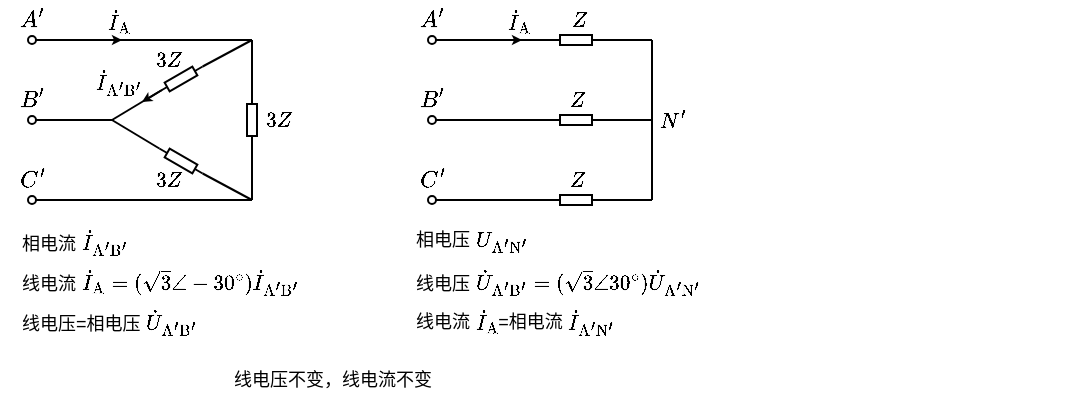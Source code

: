 <mxfile version="17.2.1" type="device"><diagram id="CeveiE6eDGW2vwPoFcSU" name="第 1 页"><mxGraphModel dx="523" dy="381" grid="1" gridSize="5" guides="1" tooltips="1" connect="1" arrows="1" fold="1" page="1" pageScale="1" pageWidth="827" pageHeight="1169" math="1" shadow="0"><root><mxCell id="0"/><mxCell id="1" parent="0"/><mxCell id="3xigJbySS-pHtRrXFjnq-4" value="" style="endArrow=none;html=1;rounded=0;fontSize=10;startSize=4;endSize=4;entryX=1;entryY=0.5;entryDx=0;entryDy=0;entryPerimeter=0;" edge="1" parent="1" target="3xigJbySS-pHtRrXFjnq-5"><mxGeometry width="50" height="50" relative="1" as="geometry"><mxPoint x="300" y="120" as="sourcePoint"/><mxPoint x="497" y="90.5" as="targetPoint"/></mxGeometry></mxCell><mxCell id="3xigJbySS-pHtRrXFjnq-5" value="" style="pointerEvents=1;verticalLabelPosition=bottom;shadow=0;dashed=0;align=center;html=1;verticalAlign=top;shape=mxgraph.electrical.resistors.resistor_1;fontSize=10;direction=north;" vertex="1" parent="1"><mxGeometry x="297.5" y="147.5" width="5" height="25" as="geometry"/></mxCell><mxCell id="3xigJbySS-pHtRrXFjnq-6" value="" style="endArrow=none;html=1;rounded=0;fontSize=10;startSize=4;endSize=4;exitX=0;exitY=0.5;exitDx=0;exitDy=0;exitPerimeter=0;" edge="1" parent="1" source="3xigJbySS-pHtRrXFjnq-5"><mxGeometry width="50" height="50" relative="1" as="geometry"><mxPoint x="389.5" y="75.5" as="sourcePoint"/><mxPoint x="300" y="200" as="targetPoint"/></mxGeometry></mxCell><mxCell id="3xigJbySS-pHtRrXFjnq-9" value="" style="endArrow=none;html=1;rounded=0;startArrow=oval;startFill=0;startSize=4;endSize=4;" edge="1" parent="1"><mxGeometry width="50" height="50" relative="1" as="geometry"><mxPoint x="190" y="120" as="sourcePoint"/><mxPoint x="300" y="120" as="targetPoint"/></mxGeometry></mxCell><mxCell id="3xigJbySS-pHtRrXFjnq-10" value="" style="pointerEvents=1;verticalLabelPosition=bottom;shadow=0;dashed=0;align=center;html=1;verticalAlign=top;shape=mxgraph.electrical.resistors.resistor_1;fontSize=10;direction=north;rotation=60;" vertex="1" parent="1"><mxGeometry x="262" y="127" width="5" height="25" as="geometry"/></mxCell><mxCell id="3xigJbySS-pHtRrXFjnq-11" value="" style="endArrow=none;html=1;rounded=0;startSize=4;endSize=4;exitX=1;exitY=0.5;exitDx=0;exitDy=0;exitPerimeter=0;" edge="1" parent="1" source="3xigJbySS-pHtRrXFjnq-10"><mxGeometry width="50" height="50" relative="1" as="geometry"><mxPoint x="220" y="185" as="sourcePoint"/><mxPoint x="300" y="120" as="targetPoint"/></mxGeometry></mxCell><mxCell id="3xigJbySS-pHtRrXFjnq-12" value="" style="endArrow=none;html=1;rounded=0;startSize=4;endSize=4;entryX=0;entryY=0.5;entryDx=0;entryDy=0;entryPerimeter=0;" edge="1" parent="1" target="3xigJbySS-pHtRrXFjnq-10"><mxGeometry width="50" height="50" relative="1" as="geometry"><mxPoint x="230" y="160" as="sourcePoint"/><mxPoint x="255" y="150" as="targetPoint"/></mxGeometry></mxCell><mxCell id="3xigJbySS-pHtRrXFjnq-13" value="" style="pointerEvents=1;verticalLabelPosition=bottom;shadow=0;dashed=0;align=center;html=1;verticalAlign=top;shape=mxgraph.electrical.resistors.resistor_1;fontSize=10;direction=north;rotation=120;" vertex="1" parent="1"><mxGeometry x="262" y="168" width="5" height="25" as="geometry"/></mxCell><mxCell id="3xigJbySS-pHtRrXFjnq-14" value="" style="endArrow=none;html=1;rounded=0;startSize=4;endSize=4;exitX=1;exitY=0.5;exitDx=0;exitDy=0;exitPerimeter=0;" edge="1" parent="1" source="3xigJbySS-pHtRrXFjnq-13"><mxGeometry width="50" height="50" relative="1" as="geometry"><mxPoint x="225" y="190" as="sourcePoint"/><mxPoint x="300" y="200" as="targetPoint"/></mxGeometry></mxCell><mxCell id="3xigJbySS-pHtRrXFjnq-15" value="" style="endArrow=none;html=1;rounded=0;startSize=4;endSize=4;entryX=0;entryY=0.5;entryDx=0;entryDy=0;entryPerimeter=0;" edge="1" parent="1" target="3xigJbySS-pHtRrXFjnq-13"><mxGeometry width="50" height="50" relative="1" as="geometry"><mxPoint x="230" y="160" as="sourcePoint"/><mxPoint x="260" y="155" as="targetPoint"/></mxGeometry></mxCell><mxCell id="3xigJbySS-pHtRrXFjnq-16" value="" style="endArrow=none;html=1;rounded=0;startArrow=oval;startFill=0;startSize=4;endSize=4;" edge="1" parent="1"><mxGeometry width="50" height="50" relative="1" as="geometry"><mxPoint x="190" y="160" as="sourcePoint"/><mxPoint x="230" y="160" as="targetPoint"/></mxGeometry></mxCell><mxCell id="3xigJbySS-pHtRrXFjnq-17" value="" style="endArrow=none;html=1;rounded=0;startArrow=oval;startFill=0;startSize=4;endSize=4;" edge="1" parent="1"><mxGeometry width="50" height="50" relative="1" as="geometry"><mxPoint x="190" y="200" as="sourcePoint"/><mxPoint x="300" y="200" as="targetPoint"/></mxGeometry></mxCell><mxCell id="3xigJbySS-pHtRrXFjnq-18" value="&lt;font style=&quot;font-size: 10px;&quot;&gt;$$A'$$&lt;/font&gt;" style="text;html=1;align=center;verticalAlign=middle;resizable=1;points=[];autosize=1;strokeColor=none;fillColor=none;movable=1;rotatable=1;deletable=1;editable=1;connectable=1;fontSize=10;" vertex="1" parent="1"><mxGeometry x="180" y="100" width="20" height="20" as="geometry"/></mxCell><mxCell id="3xigJbySS-pHtRrXFjnq-19" value="&lt;font style=&quot;font-size: 10px;&quot;&gt;$$B'$$&lt;/font&gt;" style="text;html=1;align=center;verticalAlign=middle;resizable=1;points=[];autosize=1;strokeColor=none;fillColor=none;movable=1;rotatable=1;deletable=1;editable=1;connectable=1;fontSize=10;" vertex="1" parent="1"><mxGeometry x="180" y="140" width="20" height="20" as="geometry"/></mxCell><mxCell id="3xigJbySS-pHtRrXFjnq-20" value="&lt;font style=&quot;font-size: 10px;&quot;&gt;$$C'$$&lt;/font&gt;" style="text;html=1;align=center;verticalAlign=middle;resizable=1;points=[];autosize=1;strokeColor=none;fillColor=none;movable=1;rotatable=1;deletable=1;editable=1;connectable=1;fontSize=10;" vertex="1" parent="1"><mxGeometry x="180" y="180" width="20" height="20" as="geometry"/></mxCell><mxCell id="3xigJbySS-pHtRrXFjnq-21" value="" style="endArrow=classic;html=1;rounded=0;fontSize=9;startSize=2;endSize=2;" edge="1" parent="1"><mxGeometry width="50" height="50" relative="1" as="geometry"><mxPoint x="255" y="145" as="sourcePoint"/><mxPoint x="245" y="151" as="targetPoint"/></mxGeometry></mxCell><mxCell id="3xigJbySS-pHtRrXFjnq-23" value="$$\dot{I}_{\mathrm{A'B'}}$$" style="text;html=1;align=center;verticalAlign=middle;resizable=1;points=[];autosize=1;strokeColor=none;fillColor=none;fontSize=9;movable=1;rotatable=1;deletable=1;editable=1;connectable=1;" vertex="1" parent="1"><mxGeometry x="220" y="129.5" width="25" height="20" as="geometry"/></mxCell><mxCell id="3xigJbySS-pHtRrXFjnq-24" value="" style="endArrow=classic;html=1;rounded=0;fontSize=9;startSize=2;endSize=2;" edge="1" parent="1"><mxGeometry width="50" height="50" relative="1" as="geometry"><mxPoint x="220" y="120" as="sourcePoint"/><mxPoint x="235" y="120" as="targetPoint"/></mxGeometry></mxCell><mxCell id="3xigJbySS-pHtRrXFjnq-25" value="$$\dot{I}_{\mathrm{A}}$$" style="text;html=1;align=center;verticalAlign=middle;resizable=1;points=[];autosize=1;strokeColor=none;fillColor=none;fontSize=9;movable=1;rotatable=1;deletable=1;editable=1;connectable=1;" vertex="1" parent="1"><mxGeometry x="225" y="100" width="15" height="20" as="geometry"/></mxCell><mxCell id="3xigJbySS-pHtRrXFjnq-26" value="线电压 \(\dot{U}_{\mathrm{A'B'}}=(\sqrt{3}\angle 30^{\circ})\dot{U}_{\mathrm{A'N'}}\)" style="text;html=1;align=left;verticalAlign=middle;resizable=1;points=[];autosize=1;strokeColor=none;fillColor=none;fontSize=9;movable=1;rotatable=1;deletable=1;editable=1;connectable=1;" vertex="1" parent="1"><mxGeometry x="380" y="230" width="100" height="20" as="geometry"/></mxCell><mxCell id="3xigJbySS-pHtRrXFjnq-27" value="相电流 \(\dot{I}_{\mathrm{A'B'}}\)" style="text;html=1;align=left;verticalAlign=middle;resizable=1;points=[];autosize=1;strokeColor=none;fillColor=none;fontSize=9;movable=1;rotatable=1;deletable=1;editable=1;connectable=1;" vertex="1" parent="1"><mxGeometry x="182.5" y="210" width="100" height="20" as="geometry"/></mxCell><mxCell id="3xigJbySS-pHtRrXFjnq-28" value="线电流 \(\dot{I}_{\mathrm{A}}=(\sqrt{3}\angle -30^{\circ}&lt;br&gt;)\dot{I}_{\mathrm{A'B'}}\)" style="text;html=1;align=left;verticalAlign=middle;resizable=1;points=[];autosize=1;strokeColor=none;fillColor=none;fontSize=9;movable=1;rotatable=1;deletable=1;editable=1;connectable=1;" vertex="1" parent="1"><mxGeometry x="182.5" y="230" width="100" height="20" as="geometry"/></mxCell><mxCell id="3xigJbySS-pHtRrXFjnq-29" value="线电压=相电压 \(\dot{U}_{\mathrm{A'B'}}\)" style="text;html=1;align=left;verticalAlign=middle;resizable=1;points=[];autosize=1;strokeColor=none;fillColor=none;fontSize=9;movable=1;rotatable=1;deletable=1;editable=1;connectable=1;" vertex="1" parent="1"><mxGeometry x="182.5" y="250" width="100" height="20" as="geometry"/></mxCell><mxCell id="3xigJbySS-pHtRrXFjnq-30" value="相电压 \(U_{\mathrm{A'N'}}\)" style="text;html=1;align=left;verticalAlign=middle;resizable=1;points=[];autosize=1;strokeColor=none;fillColor=none;fontSize=9;movable=1;rotatable=1;deletable=1;editable=1;connectable=1;" vertex="1" parent="1"><mxGeometry x="380" y="210" width="100" height="20" as="geometry"/></mxCell><mxCell id="3xigJbySS-pHtRrXFjnq-34" value="" style="endArrow=none;html=1;rounded=0;fontSize=10;startSize=4;endSize=4;entryX=1;entryY=0.5;entryDx=0;entryDy=0;entryPerimeter=0;" edge="1" parent="1" target="3xigJbySS-pHtRrXFjnq-35"><mxGeometry width="50" height="50" relative="1" as="geometry"><mxPoint x="500" y="160" as="sourcePoint"/><mxPoint x="659" y="90.5" as="targetPoint"/></mxGeometry></mxCell><mxCell id="3xigJbySS-pHtRrXFjnq-35" value="" style="pointerEvents=1;verticalLabelPosition=bottom;shadow=0;dashed=0;align=center;html=1;verticalAlign=top;shape=mxgraph.electrical.resistors.resistor_1;fontSize=10;direction=east;" vertex="1" parent="1"><mxGeometry x="449.5" y="157.5" width="25" height="5" as="geometry"/></mxCell><mxCell id="3xigJbySS-pHtRrXFjnq-44" value="" style="endArrow=none;html=1;rounded=0;startArrow=oval;startFill=0;startSize=4;endSize=4;entryX=0;entryY=0.5;entryDx=0;entryDy=0;entryPerimeter=0;" edge="1" parent="1" target="3xigJbySS-pHtRrXFjnq-35"><mxGeometry width="50" height="50" relative="1" as="geometry"><mxPoint x="390" y="160" as="sourcePoint"/><mxPoint x="430" y="160" as="targetPoint"/></mxGeometry></mxCell><mxCell id="3xigJbySS-pHtRrXFjnq-46" value="&lt;font style=&quot;font-size: 10px;&quot;&gt;$$A'$$&lt;/font&gt;" style="text;html=1;align=center;verticalAlign=middle;resizable=1;points=[];autosize=1;strokeColor=none;fillColor=none;movable=1;rotatable=1;deletable=1;editable=1;connectable=1;fontSize=10;" vertex="1" parent="1"><mxGeometry x="380" y="100" width="20" height="20" as="geometry"/></mxCell><mxCell id="3xigJbySS-pHtRrXFjnq-47" value="&lt;font style=&quot;font-size: 10px;&quot;&gt;$$B'$$&lt;/font&gt;" style="text;html=1;align=center;verticalAlign=middle;resizable=1;points=[];autosize=1;strokeColor=none;fillColor=none;movable=1;rotatable=1;deletable=1;editable=1;connectable=1;fontSize=10;" vertex="1" parent="1"><mxGeometry x="380" y="140" width="20" height="20" as="geometry"/></mxCell><mxCell id="3xigJbySS-pHtRrXFjnq-48" value="&lt;font style=&quot;font-size: 10px;&quot;&gt;$$C'$$&lt;/font&gt;" style="text;html=1;align=center;verticalAlign=middle;resizable=1;points=[];autosize=1;strokeColor=none;fillColor=none;movable=1;rotatable=1;deletable=1;editable=1;connectable=1;fontSize=10;" vertex="1" parent="1"><mxGeometry x="380" y="180" width="20" height="20" as="geometry"/></mxCell><mxCell id="3xigJbySS-pHtRrXFjnq-51" value="" style="endArrow=classic;html=1;rounded=0;fontSize=9;startSize=2;endSize=2;" edge="1" parent="1"><mxGeometry width="50" height="50" relative="1" as="geometry"><mxPoint x="420" y="120" as="sourcePoint"/><mxPoint x="435" y="120" as="targetPoint"/></mxGeometry></mxCell><mxCell id="3xigJbySS-pHtRrXFjnq-52" value="$$\dot{I}_{\mathrm{A}}$$" style="text;html=1;align=center;verticalAlign=middle;resizable=1;points=[];autosize=1;strokeColor=none;fillColor=none;fontSize=9;movable=1;rotatable=1;deletable=1;editable=1;connectable=1;" vertex="1" parent="1"><mxGeometry x="425" y="100" width="15" height="20" as="geometry"/></mxCell><mxCell id="3xigJbySS-pHtRrXFjnq-53" value="" style="endArrow=none;html=1;rounded=0;fontSize=10;startSize=4;endSize=4;entryX=1;entryY=0.5;entryDx=0;entryDy=0;entryPerimeter=0;" edge="1" parent="1" target="3xigJbySS-pHtRrXFjnq-54"><mxGeometry width="50" height="50" relative="1" as="geometry"><mxPoint x="500" y="120" as="sourcePoint"/><mxPoint x="659" y="50.5" as="targetPoint"/></mxGeometry></mxCell><mxCell id="3xigJbySS-pHtRrXFjnq-54" value="" style="pointerEvents=1;verticalLabelPosition=bottom;shadow=0;dashed=0;align=center;html=1;verticalAlign=top;shape=mxgraph.electrical.resistors.resistor_1;fontSize=10;direction=east;" vertex="1" parent="1"><mxGeometry x="449.5" y="117.5" width="25" height="5" as="geometry"/></mxCell><mxCell id="3xigJbySS-pHtRrXFjnq-55" value="" style="endArrow=none;html=1;rounded=0;startArrow=oval;startFill=0;startSize=4;endSize=4;entryX=0;entryY=0.5;entryDx=0;entryDy=0;entryPerimeter=0;" edge="1" parent="1" target="3xigJbySS-pHtRrXFjnq-54"><mxGeometry width="50" height="50" relative="1" as="geometry"><mxPoint x="390" y="120" as="sourcePoint"/><mxPoint x="430" y="120" as="targetPoint"/></mxGeometry></mxCell><mxCell id="3xigJbySS-pHtRrXFjnq-56" value="" style="endArrow=none;html=1;rounded=0;fontSize=10;startSize=4;endSize=4;entryX=1;entryY=0.5;entryDx=0;entryDy=0;entryPerimeter=0;" edge="1" parent="1" target="3xigJbySS-pHtRrXFjnq-57"><mxGeometry width="50" height="50" relative="1" as="geometry"><mxPoint x="500" y="200" as="sourcePoint"/><mxPoint x="659" y="130.5" as="targetPoint"/></mxGeometry></mxCell><mxCell id="3xigJbySS-pHtRrXFjnq-57" value="" style="pointerEvents=1;verticalLabelPosition=bottom;shadow=0;dashed=0;align=center;html=1;verticalAlign=top;shape=mxgraph.electrical.resistors.resistor_1;fontSize=10;direction=east;" vertex="1" parent="1"><mxGeometry x="449.5" y="197.5" width="25" height="5" as="geometry"/></mxCell><mxCell id="3xigJbySS-pHtRrXFjnq-58" value="" style="endArrow=none;html=1;rounded=0;startArrow=oval;startFill=0;startSize=4;endSize=4;entryX=0;entryY=0.5;entryDx=0;entryDy=0;entryPerimeter=0;" edge="1" parent="1" target="3xigJbySS-pHtRrXFjnq-57"><mxGeometry width="50" height="50" relative="1" as="geometry"><mxPoint x="390" y="200" as="sourcePoint"/><mxPoint x="430" y="200" as="targetPoint"/></mxGeometry></mxCell><mxCell id="3xigJbySS-pHtRrXFjnq-59" value="" style="endArrow=none;html=1;rounded=0;fontSize=9;startSize=2;endSize=2;" edge="1" parent="1"><mxGeometry width="50" height="50" relative="1" as="geometry"><mxPoint x="500" y="200" as="sourcePoint"/><mxPoint x="500" y="120" as="targetPoint"/></mxGeometry></mxCell><mxCell id="3xigJbySS-pHtRrXFjnq-60" value="$$3Z$$" style="text;html=1;align=center;verticalAlign=middle;resizable=1;points=[];autosize=1;strokeColor=none;fillColor=none;fontSize=9;movable=1;rotatable=1;deletable=1;editable=1;connectable=1;" vertex="1" parent="1"><mxGeometry x="300" y="149.5" width="25" height="20" as="geometry"/></mxCell><mxCell id="3xigJbySS-pHtRrXFjnq-61" value="$$3Z$$" style="text;html=1;align=center;verticalAlign=middle;resizable=1;points=[];autosize=1;strokeColor=none;fillColor=none;fontSize=9;movable=1;rotatable=1;deletable=1;editable=1;connectable=1;" vertex="1" parent="1"><mxGeometry x="245" y="120" width="25" height="20" as="geometry"/></mxCell><mxCell id="3xigJbySS-pHtRrXFjnq-62" value="$$3Z$$" style="text;html=1;align=center;verticalAlign=middle;resizable=1;points=[];autosize=1;strokeColor=none;fillColor=none;fontSize=9;movable=1;rotatable=1;deletable=1;editable=1;connectable=1;" vertex="1" parent="1"><mxGeometry x="245" y="180" width="25" height="20" as="geometry"/></mxCell><mxCell id="3xigJbySS-pHtRrXFjnq-63" value="$$Z$$" style="text;html=1;align=center;verticalAlign=middle;resizable=1;points=[];autosize=1;strokeColor=none;fillColor=none;fontSize=9;movable=1;rotatable=1;deletable=1;editable=1;connectable=1;" vertex="1" parent="1"><mxGeometry x="450" y="100" width="25" height="20" as="geometry"/></mxCell><mxCell id="3xigJbySS-pHtRrXFjnq-64" value="$$Z$$" style="text;html=1;align=center;verticalAlign=middle;resizable=1;points=[];autosize=1;strokeColor=none;fillColor=none;fontSize=9;movable=1;rotatable=1;deletable=1;editable=1;connectable=1;" vertex="1" parent="1"><mxGeometry x="449.5" y="140" width="25" height="20" as="geometry"/></mxCell><mxCell id="3xigJbySS-pHtRrXFjnq-65" value="$$Z$$" style="text;html=1;align=center;verticalAlign=middle;resizable=1;points=[];autosize=1;strokeColor=none;fillColor=none;fontSize=9;movable=1;rotatable=1;deletable=1;editable=1;connectable=1;" vertex="1" parent="1"><mxGeometry x="449.5" y="180" width="25" height="20" as="geometry"/></mxCell><mxCell id="3xigJbySS-pHtRrXFjnq-68" value="$$N'$$" style="text;html=1;align=center;verticalAlign=middle;resizable=1;points=[];autosize=1;strokeColor=none;fillColor=none;fontSize=9;movable=1;rotatable=1;deletable=1;editable=1;connectable=1;" vertex="1" parent="1"><mxGeometry x="500" y="150" width="20" height="20" as="geometry"/></mxCell><mxCell id="3xigJbySS-pHtRrXFjnq-69" value="&lt;span&gt;线电流 \(\dot{I}_{\mathrm{A}}\)=相电流 \(\dot{I}_{\mathrm{A'N'}}\)&lt;/span&gt;" style="text;html=1;align=left;verticalAlign=middle;resizable=1;points=[];autosize=1;strokeColor=none;fillColor=none;fontSize=9;movable=1;rotatable=1;deletable=1;editable=1;connectable=1;" vertex="1" parent="1"><mxGeometry x="380" y="250" width="110" height="20" as="geometry"/></mxCell><mxCell id="3xigJbySS-pHtRrXFjnq-73" value="线电压不变，线电流不变" style="text;html=1;align=center;verticalAlign=middle;resizable=0;points=[];autosize=1;strokeColor=none;fillColor=none;fontSize=9;" vertex="1" parent="1"><mxGeometry x="285" y="280" width="110" height="20" as="geometry"/></mxCell></root></mxGraphModel></diagram></mxfile>